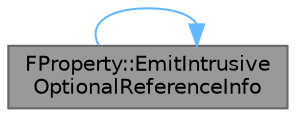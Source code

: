 digraph "FProperty::EmitIntrusiveOptionalReferenceInfo"
{
 // INTERACTIVE_SVG=YES
 // LATEX_PDF_SIZE
  bgcolor="transparent";
  edge [fontname=Helvetica,fontsize=10,labelfontname=Helvetica,labelfontsize=10];
  node [fontname=Helvetica,fontsize=10,shape=box,height=0.2,width=0.4];
  rankdir="LR";
  Node1 [id="Node000001",label="FProperty::EmitIntrusive\lOptionalReferenceInfo",height=0.2,width=0.4,color="gray40", fillcolor="grey60", style="filled", fontcolor="black",tooltip="For properties returning true from HasIntrusiveUnsetOptionalState which also contain object reference..."];
  Node1 -> Node1 [id="edge1_Node000001_Node000001",color="steelblue1",style="solid",tooltip=" "];
}
